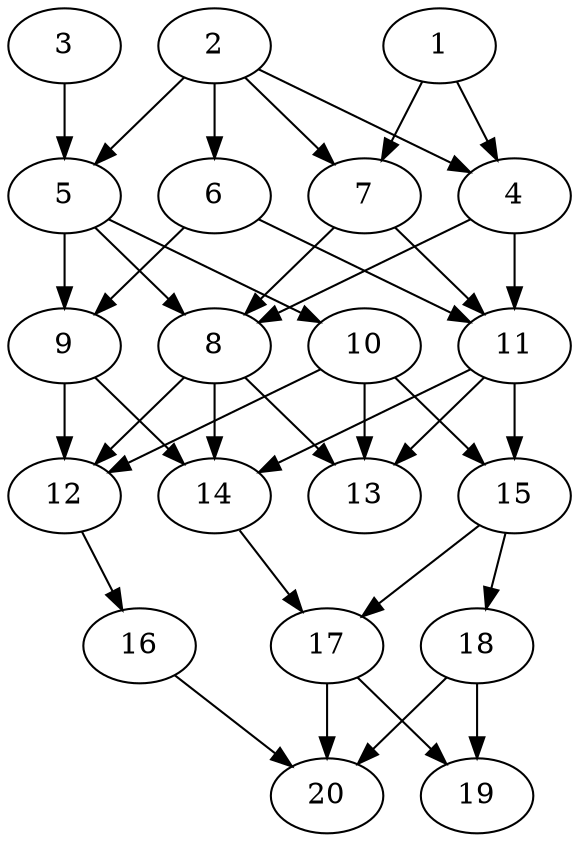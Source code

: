 // DAG automatically generated by daggen at Sat Jul 27 15:36:23 2019
// ./daggen --dot -n 20 --ccr 0.4 --fat 0.4 --regular 0.5 --density 0.7 --mindata 5242880 --maxdata 52428800 
digraph G {
  1 [size="67863040", alpha="0.09", expect_size="27145216"] 
  1 -> 4 [size ="27145216"]
  1 -> 7 [size ="27145216"]
  2 [size="105400320", alpha="0.15", expect_size="42160128"] 
  2 -> 4 [size ="42160128"]
  2 -> 5 [size ="42160128"]
  2 -> 6 [size ="42160128"]
  2 -> 7 [size ="42160128"]
  3 [size="80176640", alpha="0.18", expect_size="32070656"] 
  3 -> 5 [size ="32070656"]
  4 [size="36382720", alpha="0.03", expect_size="14553088"] 
  4 -> 8 [size ="14553088"]
  4 -> 11 [size ="14553088"]
  5 [size="53096960", alpha="0.06", expect_size="21238784"] 
  5 -> 8 [size ="21238784"]
  5 -> 9 [size ="21238784"]
  5 -> 10 [size ="21238784"]
  6 [size="116702720", alpha="0.20", expect_size="46681088"] 
  6 -> 9 [size ="46681088"]
  6 -> 11 [size ="46681088"]
  7 [size="18961920", alpha="0.14", expect_size="7584768"] 
  7 -> 8 [size ="7584768"]
  7 -> 11 [size ="7584768"]
  8 [size="61043200", alpha="0.18", expect_size="24417280"] 
  8 -> 12 [size ="24417280"]
  8 -> 13 [size ="24417280"]
  8 -> 14 [size ="24417280"]
  9 [size="60200960", alpha="0.14", expect_size="24080384"] 
  9 -> 12 [size ="24080384"]
  9 -> 14 [size ="24080384"]
  10 [size="49505280", alpha="0.10", expect_size="19802112"] 
  10 -> 12 [size ="19802112"]
  10 -> 13 [size ="19802112"]
  10 -> 15 [size ="19802112"]
  11 [size="24317440", alpha="0.11", expect_size="9726976"] 
  11 -> 13 [size ="9726976"]
  11 -> 14 [size ="9726976"]
  11 -> 15 [size ="9726976"]
  12 [size="78277120", alpha="0.07", expect_size="31310848"] 
  12 -> 16 [size ="31310848"]
  13 [size="47441920", alpha="0.08", expect_size="18976768"] 
  14 [size="37867520", alpha="0.19", expect_size="15147008"] 
  14 -> 17 [size ="15147008"]
  15 [size="57402880", alpha="0.12", expect_size="22961152"] 
  15 -> 17 [size ="22961152"]
  15 -> 18 [size ="22961152"]
  16 [size="95592960", alpha="0.08", expect_size="38237184"] 
  16 -> 20 [size ="38237184"]
  17 [size="94865920", alpha="0.08", expect_size="37946368"] 
  17 -> 19 [size ="37946368"]
  17 -> 20 [size ="37946368"]
  18 [size="58421760", alpha="0.18", expect_size="23368704"] 
  18 -> 19 [size ="23368704"]
  18 -> 20 [size ="23368704"]
  19 [size="43760640", alpha="0.02", expect_size="17504256"] 
  20 [size="129062400", alpha="0.06", expect_size="51624960"] 
}
